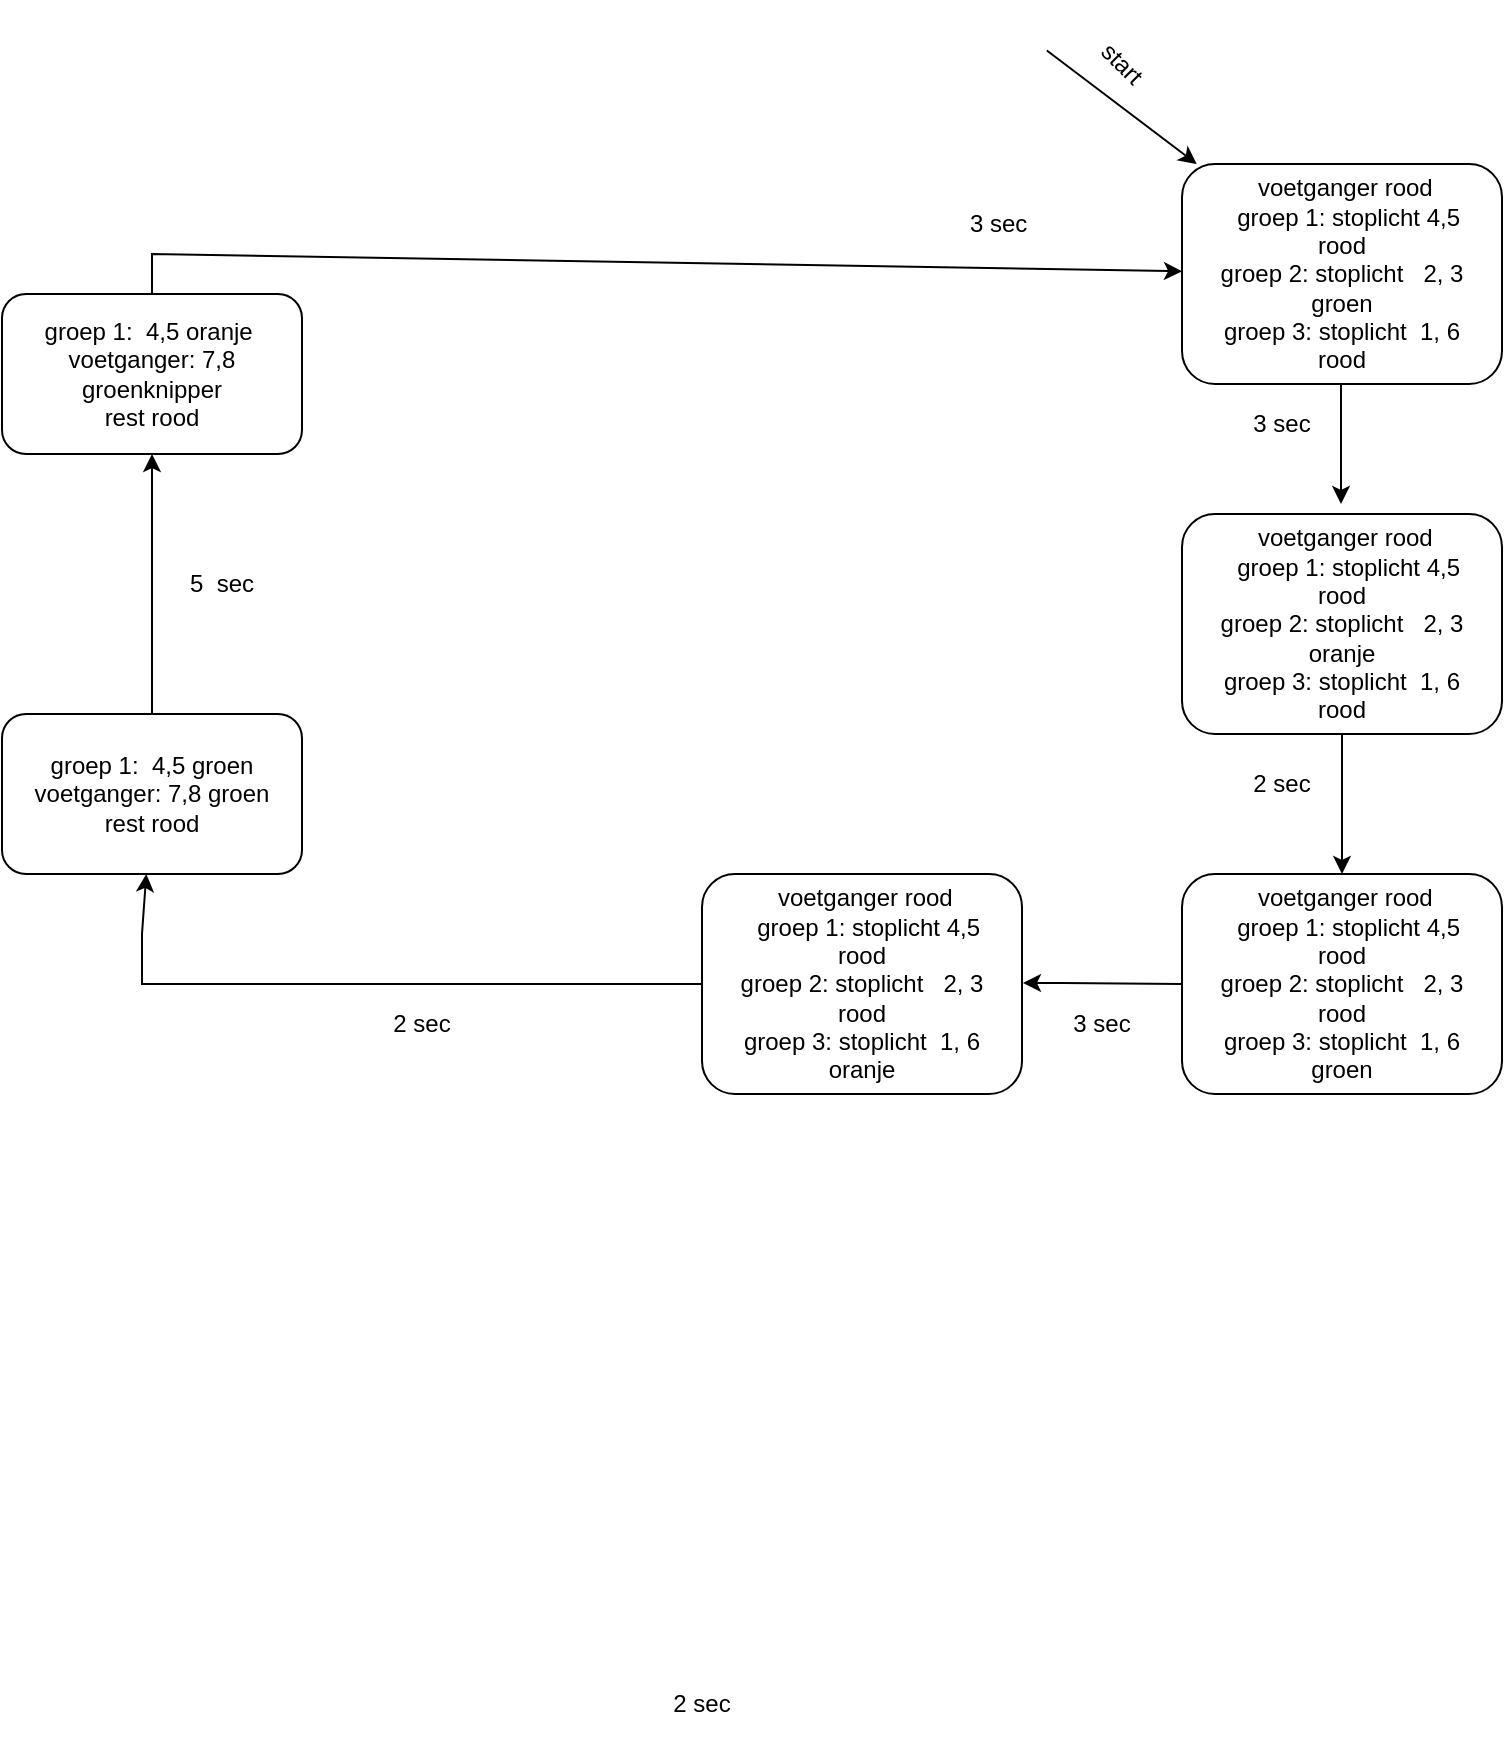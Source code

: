 <mxfile version="15.7.0"><diagram id="TEErjt-UmfshFoMDuHwC" name="Page-1"><mxGraphModel dx="1201" dy="720" grid="1" gridSize="10" guides="1" tooltips="1" connect="1" arrows="1" fold="1" page="1" pageScale="1" pageWidth="827" pageHeight="1169" math="0" shadow="0"><root><mxCell id="0"/><mxCell id="1" parent="0"/><mxCell id="7aL_xIzcaGvZ9VqQ5_eU-1" value="" style="endArrow=classic;html=1;rounded=0;" edge="1" parent="1"><mxGeometry width="50" height="50" relative="1" as="geometry"><mxPoint x="779.5" y="485" as="sourcePoint"/><mxPoint x="779.5" y="545" as="targetPoint"/><Array as="points"><mxPoint x="779.5" y="515"/></Array></mxGeometry></mxCell><mxCell id="7aL_xIzcaGvZ9VqQ5_eU-2" value="" style="endArrow=classic;html=1;rounded=0;exitX=0.5;exitY=1;exitDx=0;exitDy=0;" edge="1" parent="1" source="7aL_xIzcaGvZ9VqQ5_eU-9"><mxGeometry width="50" height="50" relative="1" as="geometry"><mxPoint x="779.5" y="670" as="sourcePoint"/><mxPoint x="780" y="730" as="targetPoint"/></mxGeometry></mxCell><mxCell id="7aL_xIzcaGvZ9VqQ5_eU-3" value="groep 1: &amp;nbsp;4,5 groen&lt;br&gt;voetganger: 7,8 groen&lt;br&gt;rest rood" style="rounded=1;whiteSpace=wrap;html=1;" vertex="1" parent="1"><mxGeometry x="110" y="650" width="150" height="80" as="geometry"/></mxCell><mxCell id="7aL_xIzcaGvZ9VqQ5_eU-4" value="3 sec&amp;nbsp;" style="text;html=1;strokeColor=none;fillColor=none;align=center;verticalAlign=middle;whiteSpace=wrap;rounded=0;" vertex="1" parent="1"><mxGeometry x="580" y="390" width="60" height="30" as="geometry"/></mxCell><mxCell id="7aL_xIzcaGvZ9VqQ5_eU-5" value="2 sec" style="text;html=1;strokeColor=none;fillColor=none;align=center;verticalAlign=middle;whiteSpace=wrap;rounded=0;" vertex="1" parent="1"><mxGeometry x="430" y="1130" width="60" height="30" as="geometry"/></mxCell><mxCell id="7aL_xIzcaGvZ9VqQ5_eU-6" value="5 &amp;nbsp;sec" style="text;html=1;strokeColor=none;fillColor=none;align=center;verticalAlign=middle;whiteSpace=wrap;rounded=0;" vertex="1" parent="1"><mxGeometry x="190" y="570" width="60" height="30" as="geometry"/></mxCell><mxCell id="7aL_xIzcaGvZ9VqQ5_eU-7" value="&amp;nbsp;voetganger rood&lt;br&gt;&amp;nbsp; groep 1: stoplicht 4,5 &lt;br&gt;rood&lt;br&gt;groep 2: stoplicht &amp;nbsp; 2, 3 &lt;br&gt;groen&lt;br&gt;groep 3: stoplicht &amp;nbsp;1, 6&lt;br&gt;rood" style="rounded=1;whiteSpace=wrap;html=1;" vertex="1" parent="1"><mxGeometry x="700" y="375" width="160" height="110" as="geometry"/></mxCell><mxCell id="7aL_xIzcaGvZ9VqQ5_eU-8" value="groep 1: &amp;nbsp;4,5 oranje&amp;nbsp;&lt;br&gt;voetganger: 7,8 groenknipper&lt;br&gt;rest rood" style="rounded=1;whiteSpace=wrap;html=1;" vertex="1" parent="1"><mxGeometry x="110" y="440" width="150" height="80" as="geometry"/></mxCell><mxCell id="7aL_xIzcaGvZ9VqQ5_eU-9" value="&amp;nbsp;voetganger rood&lt;br&gt;&amp;nbsp; groep 1: stoplicht 4,5 &lt;br&gt;rood&lt;br&gt;groep 2: stoplicht &amp;nbsp; 2, 3 &lt;br&gt;oranje&lt;br&gt;groep 3: stoplicht &amp;nbsp;1, 6&lt;br&gt;rood" style="rounded=1;whiteSpace=wrap;html=1;" vertex="1" parent="1"><mxGeometry x="700" y="550" width="160" height="110" as="geometry"/></mxCell><mxCell id="7aL_xIzcaGvZ9VqQ5_eU-10" value="&amp;nbsp;voetganger rood&lt;br&gt;&amp;nbsp; groep 1: stoplicht 4,5 &lt;br&gt;rood&lt;br&gt;groep 2: stoplicht &amp;nbsp; 2, 3 &lt;br&gt;rood&lt;br&gt;groep 3: stoplicht &amp;nbsp;1, 6&lt;br&gt;groen" style="rounded=1;whiteSpace=wrap;html=1;" vertex="1" parent="1"><mxGeometry x="700" y="730" width="160" height="110" as="geometry"/></mxCell><mxCell id="7aL_xIzcaGvZ9VqQ5_eU-11" value="&amp;nbsp;voetganger rood&lt;br&gt;&amp;nbsp; groep 1: stoplicht 4,5 &lt;br&gt;rood&lt;br&gt;groep 2: stoplicht &amp;nbsp; 2, 3 &lt;br&gt;rood&lt;br&gt;groep 3: stoplicht &amp;nbsp;1, 6&lt;br&gt;oranje" style="rounded=1;whiteSpace=wrap;html=1;" vertex="1" parent="1"><mxGeometry x="460" y="730" width="160" height="110" as="geometry"/></mxCell><mxCell id="7aL_xIzcaGvZ9VqQ5_eU-12" value="" style="endArrow=classic;html=1;rounded=0;exitX=0;exitY=0.5;exitDx=0;exitDy=0;" edge="1" parent="1" source="7aL_xIzcaGvZ9VqQ5_eU-10"><mxGeometry width="50" height="50" relative="1" as="geometry"><mxPoint x="660" y="784.5" as="sourcePoint"/><mxPoint x="620.5" y="784.5" as="targetPoint"/><Array as="points"><mxPoint x="640" y="784.5"/></Array></mxGeometry></mxCell><mxCell id="7aL_xIzcaGvZ9VqQ5_eU-13" value="3 sec" style="text;html=1;strokeColor=none;fillColor=none;align=center;verticalAlign=middle;whiteSpace=wrap;rounded=0;" vertex="1" parent="1"><mxGeometry x="720" y="490" width="60" height="30" as="geometry"/></mxCell><mxCell id="7aL_xIzcaGvZ9VqQ5_eU-14" value="3 sec" style="text;html=1;strokeColor=none;fillColor=none;align=center;verticalAlign=middle;whiteSpace=wrap;rounded=0;" vertex="1" parent="1"><mxGeometry x="630" y="790" width="60" height="30" as="geometry"/></mxCell><mxCell id="7aL_xIzcaGvZ9VqQ5_eU-15" value="2 sec" style="text;html=1;strokeColor=none;fillColor=none;align=center;verticalAlign=middle;whiteSpace=wrap;rounded=0;" vertex="1" parent="1"><mxGeometry x="720" y="670" width="60" height="30" as="geometry"/></mxCell><mxCell id="7aL_xIzcaGvZ9VqQ5_eU-17" value="" style="endArrow=classic;html=1;rounded=0;exitX=0.5;exitY=0;exitDx=0;exitDy=0;entryX=0.5;entryY=1;entryDx=0;entryDy=0;" edge="1" parent="1" source="7aL_xIzcaGvZ9VqQ5_eU-3" target="7aL_xIzcaGvZ9VqQ5_eU-8"><mxGeometry width="50" height="50" relative="1" as="geometry"><mxPoint x="430" y="640" as="sourcePoint"/><mxPoint x="480" y="590" as="targetPoint"/></mxGeometry></mxCell><mxCell id="7aL_xIzcaGvZ9VqQ5_eU-18" value="" style="endArrow=classic;html=1;rounded=0;exitX=0.5;exitY=0;exitDx=0;exitDy=0;" edge="1" parent="1" source="7aL_xIzcaGvZ9VqQ5_eU-8" target="7aL_xIzcaGvZ9VqQ5_eU-7"><mxGeometry width="50" height="50" relative="1" as="geometry"><mxPoint x="180" y="430" as="sourcePoint"/><mxPoint x="180" y="360" as="targetPoint"/><Array as="points"><mxPoint x="185" y="420"/></Array></mxGeometry></mxCell><mxCell id="7aL_xIzcaGvZ9VqQ5_eU-19" value="" style="endArrow=classic;html=1;rounded=0;exitX=0;exitY=0.5;exitDx=0;exitDy=0;" edge="1" parent="1" source="7aL_xIzcaGvZ9VqQ5_eU-11" target="7aL_xIzcaGvZ9VqQ5_eU-3"><mxGeometry width="50" height="50" relative="1" as="geometry"><mxPoint x="270" y="800" as="sourcePoint"/><mxPoint x="260" y="760" as="targetPoint"/><Array as="points"><mxPoint x="180" y="785"/><mxPoint x="180" y="760"/></Array></mxGeometry></mxCell><mxCell id="7aL_xIzcaGvZ9VqQ5_eU-20" value="" style="endArrow=classic;html=1;rounded=0;exitX=1;exitY=1;exitDx=0;exitDy=0;" edge="1" parent="1" target="7aL_xIzcaGvZ9VqQ5_eU-7"><mxGeometry width="50" height="50" relative="1" as="geometry"><mxPoint x="632.426" y="318.284" as="sourcePoint"/><mxPoint x="700" y="280" as="targetPoint"/></mxGeometry></mxCell><mxCell id="7aL_xIzcaGvZ9VqQ5_eU-21" value="2 sec" style="text;html=1;strokeColor=none;fillColor=none;align=center;verticalAlign=middle;whiteSpace=wrap;rounded=0;" vertex="1" parent="1"><mxGeometry x="290" y="790" width="60" height="30" as="geometry"/></mxCell><mxCell id="7aL_xIzcaGvZ9VqQ5_eU-22" value="start" style="text;html=1;strokeColor=none;fillColor=none;align=center;verticalAlign=middle;whiteSpace=wrap;rounded=0;rotation=45;" vertex="1" parent="1"><mxGeometry x="640" y="310" width="60" height="30" as="geometry"/></mxCell></root></mxGraphModel></diagram></mxfile>